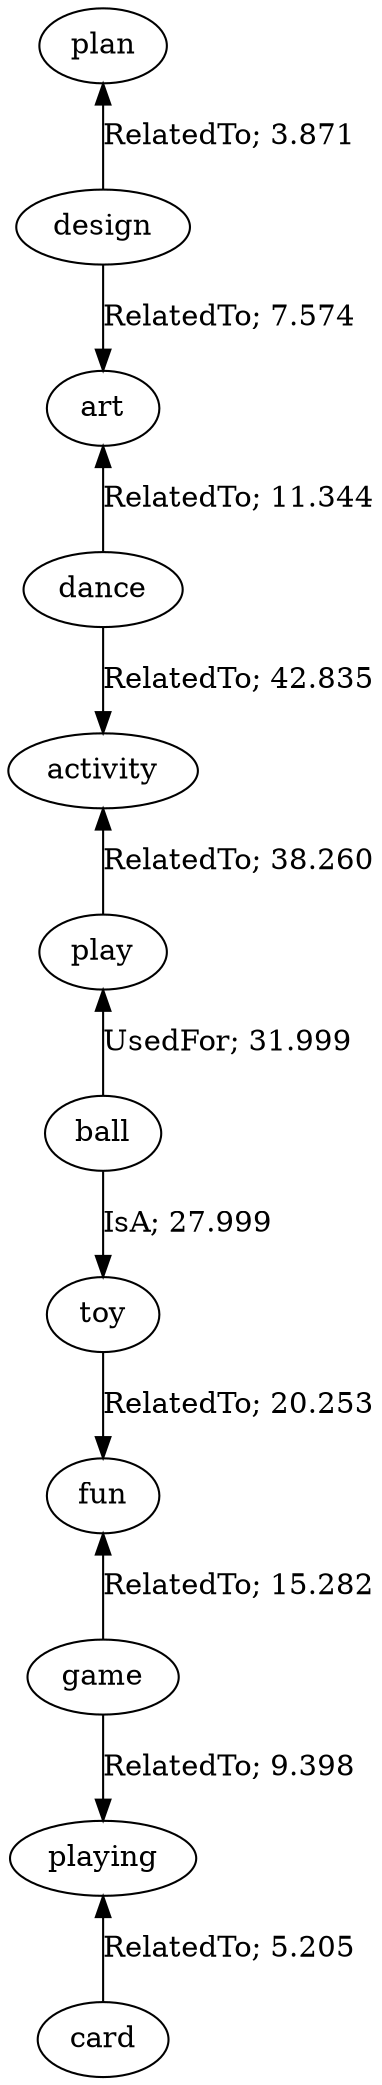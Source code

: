 // The path the concepts from "plan" to "card".Path Length: 11; Weight Sum: 214.0189936286127; Average Weight: 19.4562721480557
digraph "8_b---plan-card---PLen11_WSum214.019_WAvg19.456" {
	0 [label=plan]
	1 [label=design]
	2 [label=art]
	3 [label=dance]
	4 [label=activity]
	5 [label=play]
	6 [label=ball]
	7 [label=toy]
	8 [label=fun]
	9 [label=game]
	10 [label=playing]
	11 [label=card]
	0 -> 1 [label="RelatedTo; 3.871" dir=back weight=3.871]
	1 -> 2 [label="RelatedTo; 7.574" dir=forward weight=7.574]
	2 -> 3 [label="RelatedTo; 11.344" dir=back weight=11.344]
	3 -> 4 [label="RelatedTo; 42.835" dir=forward weight=42.835]
	4 -> 5 [label="RelatedTo; 38.260" dir=back weight=38.260]
	5 -> 6 [label="UsedFor; 31.999" dir=back weight=31.999]
	6 -> 7 [label="IsA; 27.999" dir=forward weight=27.999]
	7 -> 8 [label="RelatedTo; 20.253" dir=forward weight=20.253]
	8 -> 9 [label="RelatedTo; 15.282" dir=back weight=15.282]
	9 -> 10 [label="RelatedTo; 9.398" dir=forward weight=9.398]
	10 -> 11 [label="RelatedTo; 5.205" dir=back weight=5.205]
}
